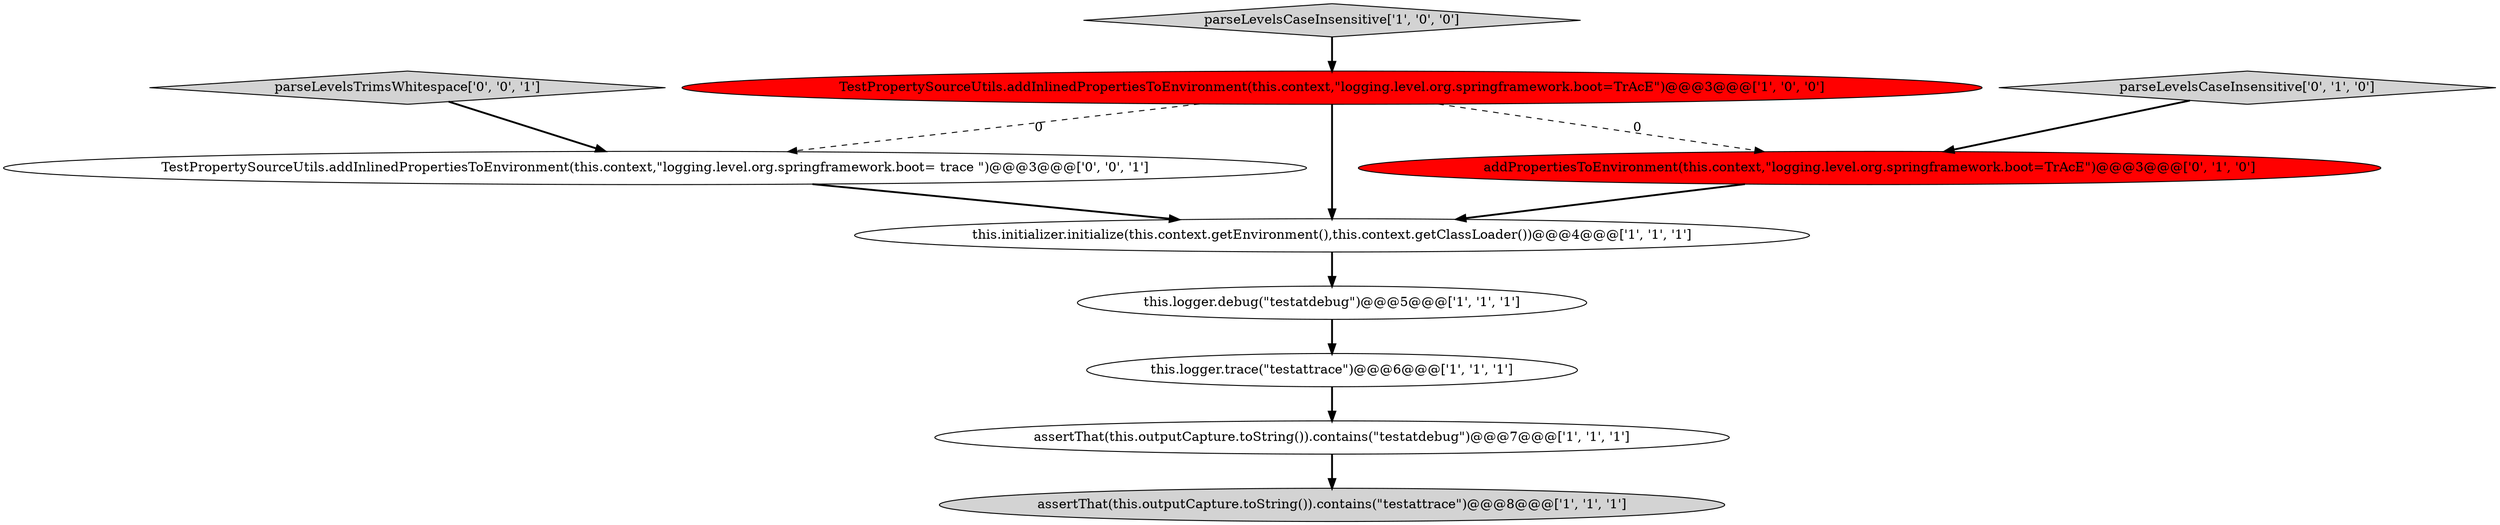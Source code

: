 digraph {
3 [style = filled, label = "assertThat(this.outputCapture.toString()).contains(\"testatdebug\")@@@7@@@['1', '1', '1']", fillcolor = white, shape = ellipse image = "AAA0AAABBB1BBB"];
8 [style = filled, label = "addPropertiesToEnvironment(this.context,\"logging.level.org.springframework.boot=TrAcE\")@@@3@@@['0', '1', '0']", fillcolor = red, shape = ellipse image = "AAA1AAABBB2BBB"];
2 [style = filled, label = "this.initializer.initialize(this.context.getEnvironment(),this.context.getClassLoader())@@@4@@@['1', '1', '1']", fillcolor = white, shape = ellipse image = "AAA0AAABBB1BBB"];
6 [style = filled, label = "parseLevelsCaseInsensitive['1', '0', '0']", fillcolor = lightgray, shape = diamond image = "AAA0AAABBB1BBB"];
0 [style = filled, label = "this.logger.trace(\"testattrace\")@@@6@@@['1', '1', '1']", fillcolor = white, shape = ellipse image = "AAA0AAABBB1BBB"];
10 [style = filled, label = "TestPropertySourceUtils.addInlinedPropertiesToEnvironment(this.context,\"logging.level.org.springframework.boot= trace \")@@@3@@@['0', '0', '1']", fillcolor = white, shape = ellipse image = "AAA0AAABBB3BBB"];
5 [style = filled, label = "TestPropertySourceUtils.addInlinedPropertiesToEnvironment(this.context,\"logging.level.org.springframework.boot=TrAcE\")@@@3@@@['1', '0', '0']", fillcolor = red, shape = ellipse image = "AAA1AAABBB1BBB"];
9 [style = filled, label = "parseLevelsTrimsWhitespace['0', '0', '1']", fillcolor = lightgray, shape = diamond image = "AAA0AAABBB3BBB"];
1 [style = filled, label = "this.logger.debug(\"testatdebug\")@@@5@@@['1', '1', '1']", fillcolor = white, shape = ellipse image = "AAA0AAABBB1BBB"];
7 [style = filled, label = "parseLevelsCaseInsensitive['0', '1', '0']", fillcolor = lightgray, shape = diamond image = "AAA0AAABBB2BBB"];
4 [style = filled, label = "assertThat(this.outputCapture.toString()).contains(\"testattrace\")@@@8@@@['1', '1', '1']", fillcolor = lightgray, shape = ellipse image = "AAA0AAABBB1BBB"];
0->3 [style = bold, label=""];
5->8 [style = dashed, label="0"];
6->5 [style = bold, label=""];
5->2 [style = bold, label=""];
10->2 [style = bold, label=""];
1->0 [style = bold, label=""];
9->10 [style = bold, label=""];
8->2 [style = bold, label=""];
5->10 [style = dashed, label="0"];
7->8 [style = bold, label=""];
3->4 [style = bold, label=""];
2->1 [style = bold, label=""];
}
